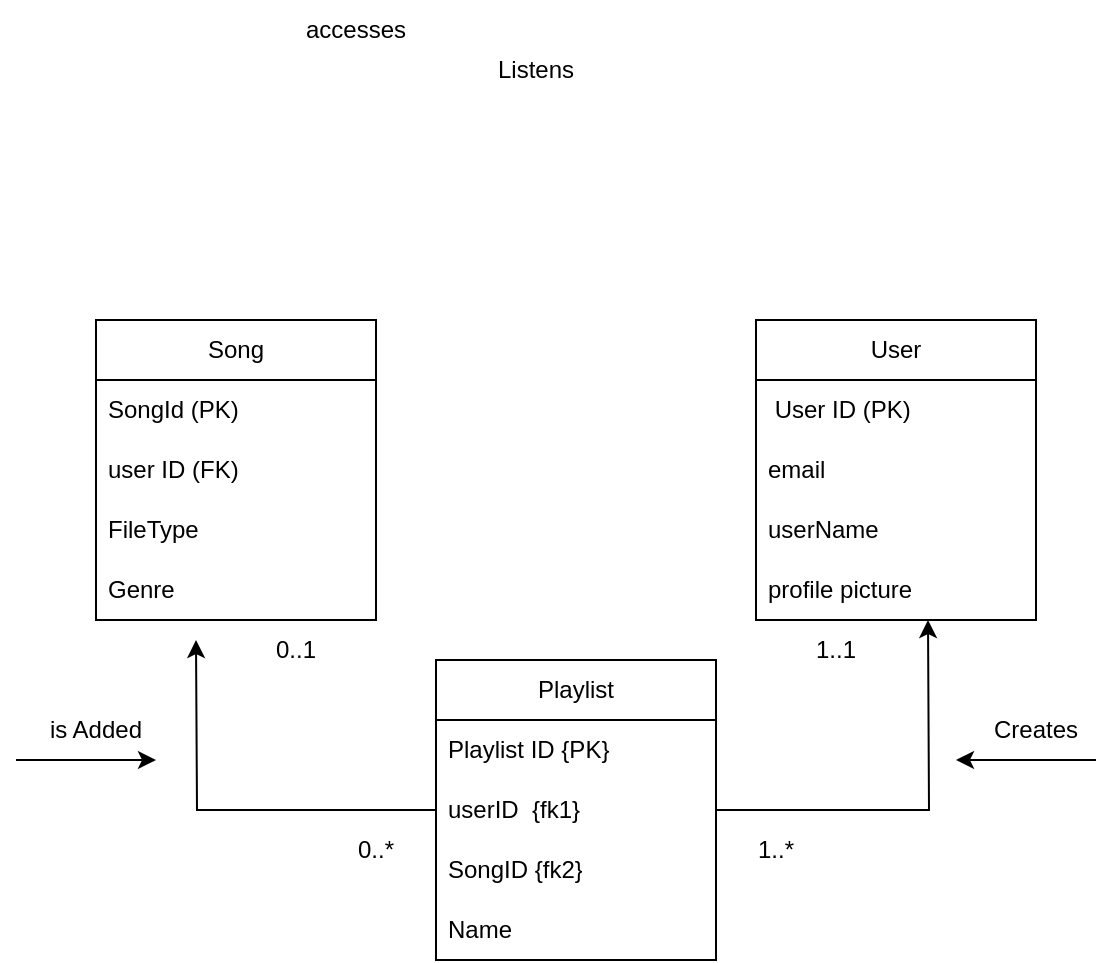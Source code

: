 <mxfile version="26.0.16">
  <diagram name="Page-1" id="R6ZC-7xA1Zm-AV0E4mAt">
    <mxGraphModel dx="780" dy="544" grid="1" gridSize="10" guides="1" tooltips="1" connect="1" arrows="1" fold="1" page="1" pageScale="1" pageWidth="827" pageHeight="1169" math="0" shadow="0">
      <root>
        <mxCell id="0" />
        <mxCell id="1" parent="0" />
        <mxCell id="O5lUvU4Kd5LbRV42L9W2-1" value="User" style="swimlane;fontStyle=0;childLayout=stackLayout;horizontal=1;startSize=30;horizontalStack=0;resizeParent=1;resizeParentMax=0;resizeLast=0;collapsible=1;marginBottom=0;whiteSpace=wrap;html=1;" vertex="1" parent="1">
          <mxGeometry x="420" y="180" width="140" height="150" as="geometry" />
        </mxCell>
        <mxCell id="O5lUvU4Kd5LbRV42L9W2-2" value="&amp;nbsp;User ID (PK)" style="text;strokeColor=none;fillColor=none;align=left;verticalAlign=middle;spacingLeft=4;spacingRight=4;overflow=hidden;points=[[0,0.5],[1,0.5]];portConstraint=eastwest;rotatable=0;whiteSpace=wrap;html=1;" vertex="1" parent="O5lUvU4Kd5LbRV42L9W2-1">
          <mxGeometry y="30" width="140" height="30" as="geometry" />
        </mxCell>
        <mxCell id="O5lUvU4Kd5LbRV42L9W2-3" value="email" style="text;strokeColor=none;fillColor=none;align=left;verticalAlign=middle;spacingLeft=4;spacingRight=4;overflow=hidden;points=[[0,0.5],[1,0.5]];portConstraint=eastwest;rotatable=0;whiteSpace=wrap;html=1;" vertex="1" parent="O5lUvU4Kd5LbRV42L9W2-1">
          <mxGeometry y="60" width="140" height="30" as="geometry" />
        </mxCell>
        <mxCell id="O5lUvU4Kd5LbRV42L9W2-4" value="userName" style="text;strokeColor=none;fillColor=none;align=left;verticalAlign=middle;spacingLeft=4;spacingRight=4;overflow=hidden;points=[[0,0.5],[1,0.5]];portConstraint=eastwest;rotatable=0;whiteSpace=wrap;html=1;" vertex="1" parent="O5lUvU4Kd5LbRV42L9W2-1">
          <mxGeometry y="90" width="140" height="30" as="geometry" />
        </mxCell>
        <mxCell id="O5lUvU4Kd5LbRV42L9W2-32" value="profile picture" style="text;strokeColor=none;fillColor=none;align=left;verticalAlign=middle;spacingLeft=4;spacingRight=4;overflow=hidden;points=[[0,0.5],[1,0.5]];portConstraint=eastwest;rotatable=0;whiteSpace=wrap;html=1;" vertex="1" parent="O5lUvU4Kd5LbRV42L9W2-1">
          <mxGeometry y="120" width="140" height="30" as="geometry" />
        </mxCell>
        <mxCell id="O5lUvU4Kd5LbRV42L9W2-5" value="Song" style="swimlane;fontStyle=0;childLayout=stackLayout;horizontal=1;startSize=30;horizontalStack=0;resizeParent=1;resizeParentMax=0;resizeLast=0;collapsible=1;marginBottom=0;whiteSpace=wrap;html=1;" vertex="1" parent="1">
          <mxGeometry x="90" y="180" width="140" height="150" as="geometry" />
        </mxCell>
        <mxCell id="O5lUvU4Kd5LbRV42L9W2-6" value="SongId (PK)" style="text;strokeColor=none;fillColor=none;align=left;verticalAlign=middle;spacingLeft=4;spacingRight=4;overflow=hidden;points=[[0,0.5],[1,0.5]];portConstraint=eastwest;rotatable=0;whiteSpace=wrap;html=1;" vertex="1" parent="O5lUvU4Kd5LbRV42L9W2-5">
          <mxGeometry y="30" width="140" height="30" as="geometry" />
        </mxCell>
        <mxCell id="O5lUvU4Kd5LbRV42L9W2-7" value="user ID (FK)" style="text;strokeColor=none;fillColor=none;align=left;verticalAlign=middle;spacingLeft=4;spacingRight=4;overflow=hidden;points=[[0,0.5],[1,0.5]];portConstraint=eastwest;rotatable=0;whiteSpace=wrap;html=1;" vertex="1" parent="O5lUvU4Kd5LbRV42L9W2-5">
          <mxGeometry y="60" width="140" height="30" as="geometry" />
        </mxCell>
        <mxCell id="O5lUvU4Kd5LbRV42L9W2-8" value="FileType" style="text;strokeColor=none;fillColor=none;align=left;verticalAlign=middle;spacingLeft=4;spacingRight=4;overflow=hidden;points=[[0,0.5],[1,0.5]];portConstraint=eastwest;rotatable=0;whiteSpace=wrap;html=1;" vertex="1" parent="O5lUvU4Kd5LbRV42L9W2-5">
          <mxGeometry y="90" width="140" height="30" as="geometry" />
        </mxCell>
        <mxCell id="O5lUvU4Kd5LbRV42L9W2-31" value="Genre" style="text;strokeColor=none;fillColor=none;align=left;verticalAlign=middle;spacingLeft=4;spacingRight=4;overflow=hidden;points=[[0,0.5],[1,0.5]];portConstraint=eastwest;rotatable=0;whiteSpace=wrap;html=1;" vertex="1" parent="O5lUvU4Kd5LbRV42L9W2-5">
          <mxGeometry y="120" width="140" height="30" as="geometry" />
        </mxCell>
        <mxCell id="O5lUvU4Kd5LbRV42L9W2-9" value="Playlist" style="swimlane;fontStyle=0;childLayout=stackLayout;horizontal=1;startSize=30;horizontalStack=0;resizeParent=1;resizeParentMax=0;resizeLast=0;collapsible=1;marginBottom=0;whiteSpace=wrap;html=1;" vertex="1" parent="1">
          <mxGeometry x="260" y="350" width="140" height="150" as="geometry" />
        </mxCell>
        <mxCell id="O5lUvU4Kd5LbRV42L9W2-10" value="Playlist ID {PK}" style="text;strokeColor=none;fillColor=none;align=left;verticalAlign=middle;spacingLeft=4;spacingRight=4;overflow=hidden;points=[[0,0.5],[1,0.5]];portConstraint=eastwest;rotatable=0;whiteSpace=wrap;html=1;" vertex="1" parent="O5lUvU4Kd5LbRV42L9W2-9">
          <mxGeometry y="30" width="140" height="30" as="geometry" />
        </mxCell>
        <mxCell id="O5lUvU4Kd5LbRV42L9W2-11" value="userID&amp;nbsp; {fk1}" style="text;strokeColor=none;fillColor=none;align=left;verticalAlign=middle;spacingLeft=4;spacingRight=4;overflow=hidden;points=[[0,0.5],[1,0.5]];portConstraint=eastwest;rotatable=0;whiteSpace=wrap;html=1;" vertex="1" parent="O5lUvU4Kd5LbRV42L9W2-9">
          <mxGeometry y="60" width="140" height="30" as="geometry" />
        </mxCell>
        <mxCell id="O5lUvU4Kd5LbRV42L9W2-12" value="SongID {fk2}" style="text;strokeColor=none;fillColor=none;align=left;verticalAlign=middle;spacingLeft=4;spacingRight=4;overflow=hidden;points=[[0,0.5],[1,0.5]];portConstraint=eastwest;rotatable=0;whiteSpace=wrap;html=1;" vertex="1" parent="O5lUvU4Kd5LbRV42L9W2-9">
          <mxGeometry y="90" width="140" height="30" as="geometry" />
        </mxCell>
        <mxCell id="O5lUvU4Kd5LbRV42L9W2-33" value="Name" style="text;strokeColor=none;fillColor=none;align=left;verticalAlign=middle;spacingLeft=4;spacingRight=4;overflow=hidden;points=[[0,0.5],[1,0.5]];portConstraint=eastwest;rotatable=0;whiteSpace=wrap;html=1;" vertex="1" parent="O5lUvU4Kd5LbRV42L9W2-9">
          <mxGeometry y="120" width="140" height="30" as="geometry" />
        </mxCell>
        <mxCell id="O5lUvU4Kd5LbRV42L9W2-15" value="Listens" style="text;html=1;align=center;verticalAlign=middle;whiteSpace=wrap;rounded=0;" vertex="1" parent="1">
          <mxGeometry x="280" y="40" width="60" height="30" as="geometry" />
        </mxCell>
        <mxCell id="O5lUvU4Kd5LbRV42L9W2-16" value="accesses" style="text;html=1;align=center;verticalAlign=middle;whiteSpace=wrap;rounded=0;" vertex="1" parent="1">
          <mxGeometry x="190" y="20" width="60" height="30" as="geometry" />
        </mxCell>
        <mxCell id="O5lUvU4Kd5LbRV42L9W2-20" value="" style="group" vertex="1" connectable="0" parent="1">
          <mxGeometry x="520" y="370" width="70" height="30" as="geometry" />
        </mxCell>
        <mxCell id="O5lUvU4Kd5LbRV42L9W2-17" value="Creates" style="text;html=1;align=center;verticalAlign=middle;whiteSpace=wrap;rounded=0;" vertex="1" parent="O5lUvU4Kd5LbRV42L9W2-20">
          <mxGeometry x="10" width="60" height="30" as="geometry" />
        </mxCell>
        <mxCell id="O5lUvU4Kd5LbRV42L9W2-19" value="" style="endArrow=classic;html=1;rounded=0;" edge="1" parent="O5lUvU4Kd5LbRV42L9W2-20">
          <mxGeometry width="50" height="50" relative="1" as="geometry">
            <mxPoint x="70" y="30" as="sourcePoint" />
            <mxPoint y="30" as="targetPoint" />
          </mxGeometry>
        </mxCell>
        <mxCell id="O5lUvU4Kd5LbRV42L9W2-21" value="0..*" style="text;html=1;align=center;verticalAlign=middle;whiteSpace=wrap;rounded=0;" vertex="1" parent="1">
          <mxGeometry x="200" y="430" width="60" height="30" as="geometry" />
        </mxCell>
        <mxCell id="O5lUvU4Kd5LbRV42L9W2-22" value="1..*" style="text;html=1;align=center;verticalAlign=middle;whiteSpace=wrap;rounded=0;" vertex="1" parent="1">
          <mxGeometry x="400" y="430" width="60" height="30" as="geometry" />
        </mxCell>
        <mxCell id="O5lUvU4Kd5LbRV42L9W2-23" style="edgeStyle=orthogonalEdgeStyle;rounded=0;orthogonalLoop=1;jettySize=auto;html=1;exitX=0;exitY=0.5;exitDx=0;exitDy=0;" edge="1" parent="1" source="O5lUvU4Kd5LbRV42L9W2-11">
          <mxGeometry relative="1" as="geometry">
            <mxPoint x="140" y="340" as="targetPoint" />
          </mxGeometry>
        </mxCell>
        <mxCell id="O5lUvU4Kd5LbRV42L9W2-24" style="edgeStyle=orthogonalEdgeStyle;rounded=0;orthogonalLoop=1;jettySize=auto;html=1;exitX=1;exitY=0.5;exitDx=0;exitDy=0;" edge="1" parent="1" source="O5lUvU4Kd5LbRV42L9W2-11">
          <mxGeometry relative="1" as="geometry">
            <mxPoint x="506" y="330" as="targetPoint" />
          </mxGeometry>
        </mxCell>
        <mxCell id="O5lUvU4Kd5LbRV42L9W2-25" value="1..1" style="text;html=1;align=center;verticalAlign=middle;whiteSpace=wrap;rounded=0;" vertex="1" parent="1">
          <mxGeometry x="430" y="330" width="60" height="30" as="geometry" />
        </mxCell>
        <mxCell id="O5lUvU4Kd5LbRV42L9W2-26" value="0..1" style="text;html=1;align=center;verticalAlign=middle;whiteSpace=wrap;rounded=0;" vertex="1" parent="1">
          <mxGeometry x="160" y="330" width="60" height="30" as="geometry" />
        </mxCell>
        <mxCell id="O5lUvU4Kd5LbRV42L9W2-30" value="" style="group" vertex="1" connectable="0" parent="1">
          <mxGeometry x="50" y="370" width="70" height="30" as="geometry" />
        </mxCell>
        <mxCell id="O5lUvU4Kd5LbRV42L9W2-28" value="is Added" style="text;html=1;align=center;verticalAlign=middle;whiteSpace=wrap;rounded=0;container=0;" vertex="1" parent="O5lUvU4Kd5LbRV42L9W2-30">
          <mxGeometry x="10" width="60" height="30" as="geometry" />
        </mxCell>
        <mxCell id="O5lUvU4Kd5LbRV42L9W2-29" value="" style="endArrow=classic;html=1;rounded=0;" edge="1" parent="O5lUvU4Kd5LbRV42L9W2-30">
          <mxGeometry width="50" height="50" relative="1" as="geometry">
            <mxPoint y="30" as="sourcePoint" />
            <mxPoint x="70" y="30" as="targetPoint" />
          </mxGeometry>
        </mxCell>
      </root>
    </mxGraphModel>
  </diagram>
</mxfile>
